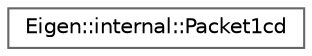 digraph "类继承关系图"
{
 // LATEX_PDF_SIZE
  bgcolor="transparent";
  edge [fontname=Helvetica,fontsize=10,labelfontname=Helvetica,labelfontsize=10];
  node [fontname=Helvetica,fontsize=10,shape=box,height=0.2,width=0.4];
  rankdir="LR";
  Node0 [id="Node000000",label="Eigen::internal::Packet1cd",height=0.2,width=0.4,color="grey40", fillcolor="white", style="filled",URL="$struct_eigen_1_1internal_1_1_packet1cd.html",tooltip=" "];
}

